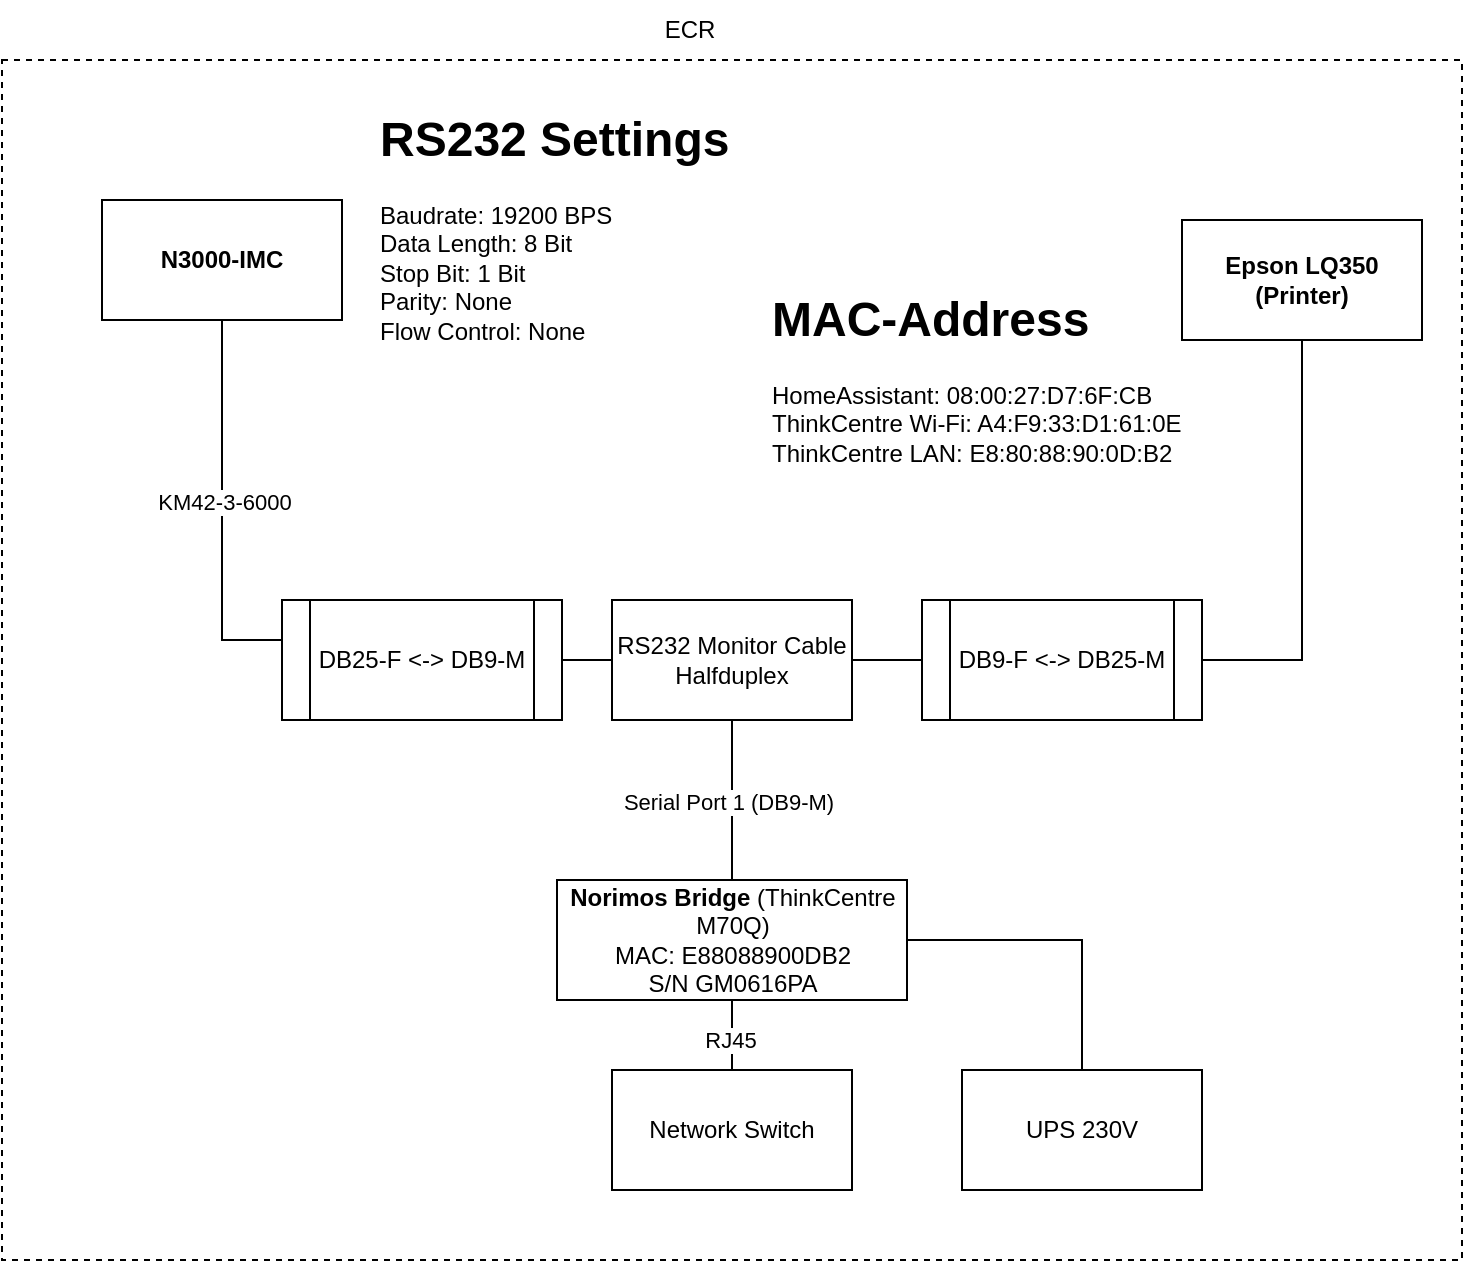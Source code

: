 <mxfile version="22.1.17" type="device">
  <diagram id="yeePxlLNk2Ugn8B2trMV" name="Seite-1">
    <mxGraphModel dx="1194" dy="765" grid="1" gridSize="10" guides="1" tooltips="1" connect="1" arrows="1" fold="1" page="1" pageScale="1" pageWidth="827" pageHeight="1169" math="0" shadow="0">
      <root>
        <mxCell id="0" />
        <mxCell id="1" parent="0" />
        <mxCell id="-rPwItrO0R2NEmneRmhp-1" value="" style="rounded=0;whiteSpace=wrap;html=1;strokeColor=#000000;dashed=1;" parent="1" vertex="1">
          <mxGeometry x="70" y="80" width="730" height="600" as="geometry" />
        </mxCell>
        <mxCell id="-rPwItrO0R2NEmneRmhp-2" value="ECR" style="text;html=1;strokeColor=none;fillColor=none;align=center;verticalAlign=middle;whiteSpace=wrap;rounded=0;" parent="1" vertex="1">
          <mxGeometry x="384" y="50" width="60" height="30" as="geometry" />
        </mxCell>
        <mxCell id="-rPwItrO0R2NEmneRmhp-3" value="&lt;b&gt;N3000-IMC&lt;/b&gt;" style="rounded=0;whiteSpace=wrap;html=1;strokeColor=#000000;" parent="1" vertex="1">
          <mxGeometry x="120" y="150" width="120" height="60" as="geometry" />
        </mxCell>
        <mxCell id="-rPwItrO0R2NEmneRmhp-4" value="&lt;b&gt;Epson LQ350 (Printer)&lt;/b&gt;" style="rounded=0;whiteSpace=wrap;html=1;strokeColor=#000000;" parent="1" vertex="1">
          <mxGeometry x="660" y="160" width="120" height="60" as="geometry" />
        </mxCell>
        <mxCell id="-rPwItrO0R2NEmneRmhp-6" value="" style="endArrow=none;html=1;rounded=0;exitX=0.5;exitY=1;exitDx=0;exitDy=0;entryX=0;entryY=0.5;entryDx=0;entryDy=0;edgeStyle=orthogonalEdgeStyle;" parent="1" source="-rPwItrO0R2NEmneRmhp-3" target="-rPwItrO0R2NEmneRmhp-8" edge="1">
          <mxGeometry width="50" height="50" relative="1" as="geometry">
            <mxPoint x="270" y="210" as="sourcePoint" />
            <mxPoint x="394" y="180" as="targetPoint" />
            <Array as="points">
              <mxPoint x="180" y="370" />
            </Array>
          </mxGeometry>
        </mxCell>
        <mxCell id="-rPwItrO0R2NEmneRmhp-7" value="KM42-3-6000" style="edgeLabel;html=1;align=center;verticalAlign=middle;resizable=0;points=[];" parent="-rPwItrO0R2NEmneRmhp-6" vertex="1" connectable="0">
          <mxGeometry y="1" relative="1" as="geometry">
            <mxPoint y="-9" as="offset" />
          </mxGeometry>
        </mxCell>
        <mxCell id="-rPwItrO0R2NEmneRmhp-8" value="DB25-F &amp;lt;-&amp;gt; DB9-M" style="shape=process;whiteSpace=wrap;html=1;backgroundOutline=1;strokeColor=#000000;" parent="1" vertex="1">
          <mxGeometry x="210" y="350" width="140" height="60" as="geometry" />
        </mxCell>
        <mxCell id="-rPwItrO0R2NEmneRmhp-10" value="RS232 Monitor Cable&lt;br&gt;Halfduplex" style="rounded=0;whiteSpace=wrap;html=1;strokeColor=#000000;" parent="1" vertex="1">
          <mxGeometry x="375" y="350" width="120" height="60" as="geometry" />
        </mxCell>
        <mxCell id="-rPwItrO0R2NEmneRmhp-11" value="" style="endArrow=none;html=1;rounded=0;entryX=0;entryY=0.5;entryDx=0;entryDy=0;exitX=1;exitY=0.5;exitDx=0;exitDy=0;" parent="1" source="-rPwItrO0R2NEmneRmhp-8" target="-rPwItrO0R2NEmneRmhp-10" edge="1">
          <mxGeometry width="50" height="50" relative="1" as="geometry">
            <mxPoint x="310" y="480" as="sourcePoint" />
            <mxPoint x="360" y="430" as="targetPoint" />
          </mxGeometry>
        </mxCell>
        <mxCell id="-rPwItrO0R2NEmneRmhp-12" value="DB9-F &amp;lt;-&amp;gt; DB25-M" style="shape=process;whiteSpace=wrap;html=1;backgroundOutline=1;strokeColor=#000000;" parent="1" vertex="1">
          <mxGeometry x="530" y="350" width="140" height="60" as="geometry" />
        </mxCell>
        <mxCell id="-rPwItrO0R2NEmneRmhp-13" value="" style="endArrow=none;html=1;rounded=0;entryX=0;entryY=0.5;entryDx=0;entryDy=0;exitX=1;exitY=0.5;exitDx=0;exitDy=0;" parent="1" source="-rPwItrO0R2NEmneRmhp-10" target="-rPwItrO0R2NEmneRmhp-12" edge="1">
          <mxGeometry width="50" height="50" relative="1" as="geometry">
            <mxPoint x="330" y="510" as="sourcePoint" />
            <mxPoint x="380" y="460" as="targetPoint" />
          </mxGeometry>
        </mxCell>
        <mxCell id="-rPwItrO0R2NEmneRmhp-16" value="&lt;b&gt;Norimos Bridge&lt;/b&gt; (ThinkCentre M70Q)&lt;br&gt;MAC: E88088900DB2&lt;br&gt;S/N GM0616PA" style="rounded=0;whiteSpace=wrap;html=1;strokeColor=#000000;" parent="1" vertex="1">
          <mxGeometry x="347.5" y="490" width="175" height="60" as="geometry" />
        </mxCell>
        <mxCell id="-rPwItrO0R2NEmneRmhp-17" value="" style="endArrow=none;html=1;rounded=0;entryX=0.5;entryY=1;entryDx=0;entryDy=0;exitX=0.5;exitY=0;exitDx=0;exitDy=0;" parent="1" source="-rPwItrO0R2NEmneRmhp-16" target="-rPwItrO0R2NEmneRmhp-10" edge="1">
          <mxGeometry width="50" height="50" relative="1" as="geometry">
            <mxPoint x="330" y="520" as="sourcePoint" />
            <mxPoint x="380" y="470" as="targetPoint" />
          </mxGeometry>
        </mxCell>
        <mxCell id="-rPwItrO0R2NEmneRmhp-18" value="Serial Port 1 (DB9-M)" style="edgeLabel;html=1;align=center;verticalAlign=middle;resizable=0;points=[];" parent="-rPwItrO0R2NEmneRmhp-17" vertex="1" connectable="0">
          <mxGeometry x="0.013" y="2" relative="1" as="geometry">
            <mxPoint y="1" as="offset" />
          </mxGeometry>
        </mxCell>
        <mxCell id="-rPwItrO0R2NEmneRmhp-21" value="Network Switch" style="rounded=0;whiteSpace=wrap;html=1;strokeColor=#000000;" parent="1" vertex="1">
          <mxGeometry x="375" y="585" width="120" height="60" as="geometry" />
        </mxCell>
        <mxCell id="-rPwItrO0R2NEmneRmhp-22" value="" style="endArrow=none;html=1;rounded=0;entryX=0.5;entryY=1;entryDx=0;entryDy=0;exitX=0.5;exitY=0;exitDx=0;exitDy=0;" parent="1" source="-rPwItrO0R2NEmneRmhp-21" target="-rPwItrO0R2NEmneRmhp-16" edge="1">
          <mxGeometry width="50" height="50" relative="1" as="geometry">
            <mxPoint x="420" y="610" as="sourcePoint" />
            <mxPoint x="470" y="560" as="targetPoint" />
          </mxGeometry>
        </mxCell>
        <mxCell id="-rPwItrO0R2NEmneRmhp-23" value="RJ45" style="edgeLabel;html=1;align=center;verticalAlign=middle;resizable=0;points=[];" parent="-rPwItrO0R2NEmneRmhp-22" vertex="1" connectable="0">
          <mxGeometry x="-0.114" y="1" relative="1" as="geometry">
            <mxPoint as="offset" />
          </mxGeometry>
        </mxCell>
        <mxCell id="-rPwItrO0R2NEmneRmhp-24" value="UPS 230V" style="rounded=0;whiteSpace=wrap;html=1;strokeColor=#000000;" parent="1" vertex="1">
          <mxGeometry x="550" y="585" width="120" height="60" as="geometry" />
        </mxCell>
        <mxCell id="-rPwItrO0R2NEmneRmhp-25" value="" style="endArrow=none;html=1;rounded=0;exitX=1;exitY=0.5;exitDx=0;exitDy=0;entryX=0.5;entryY=0;entryDx=0;entryDy=0;edgeStyle=orthogonalEdgeStyle;" parent="1" source="-rPwItrO0R2NEmneRmhp-16" target="-rPwItrO0R2NEmneRmhp-24" edge="1">
          <mxGeometry width="50" height="50" relative="1" as="geometry">
            <mxPoint x="540" y="540" as="sourcePoint" />
            <mxPoint x="590" y="490" as="targetPoint" />
          </mxGeometry>
        </mxCell>
        <mxCell id="-rPwItrO0R2NEmneRmhp-26" value="" style="endArrow=none;html=1;rounded=0;exitX=1;exitY=0.5;exitDx=0;exitDy=0;entryX=0.5;entryY=1;entryDx=0;entryDy=0;edgeStyle=orthogonalEdgeStyle;" parent="1" source="-rPwItrO0R2NEmneRmhp-12" target="-rPwItrO0R2NEmneRmhp-4" edge="1">
          <mxGeometry width="50" height="50" relative="1" as="geometry">
            <mxPoint x="730" y="390" as="sourcePoint" />
            <mxPoint x="780" y="340" as="targetPoint" />
          </mxGeometry>
        </mxCell>
        <mxCell id="-rPwItrO0R2NEmneRmhp-27" value="&lt;h1&gt;RS232 Settings&lt;/h1&gt;&lt;p&gt;Baudrate: 19200 BPS&lt;br&gt;Data Length: 8 Bit&lt;br&gt;Stop Bit: 1 Bit&lt;br&gt;&lt;span style=&quot;background-color: initial;&quot;&gt;Parity: None&lt;/span&gt;&lt;span style=&quot;background-color: initial;&quot;&gt;&lt;br&gt;Flow Control: None&lt;/span&gt;&lt;/p&gt;" style="text;html=1;strokeColor=none;fillColor=none;spacing=5;spacingTop=-20;whiteSpace=wrap;overflow=hidden;rounded=0;" parent="1" vertex="1">
          <mxGeometry x="254" y="100" width="190" height="120" as="geometry" />
        </mxCell>
        <mxCell id="PNaV98Aagu7CoSIxeUSF-1" value="&lt;h1&gt;MAC-Address&lt;/h1&gt;&lt;p&gt;HomeAssistant: 08:00:27:D7:6F:CB&lt;br&gt;ThinkCentre Wi-Fi: A4:F9:33:D1:61:0E&lt;br&gt;ThinkCentre LAN: E8:80:88:90:0D:B2&lt;/p&gt;" style="text;html=1;strokeColor=none;fillColor=none;spacing=5;spacingTop=-20;whiteSpace=wrap;overflow=hidden;rounded=0;" vertex="1" parent="1">
          <mxGeometry x="450" y="190" width="220" height="120" as="geometry" />
        </mxCell>
      </root>
    </mxGraphModel>
  </diagram>
</mxfile>
